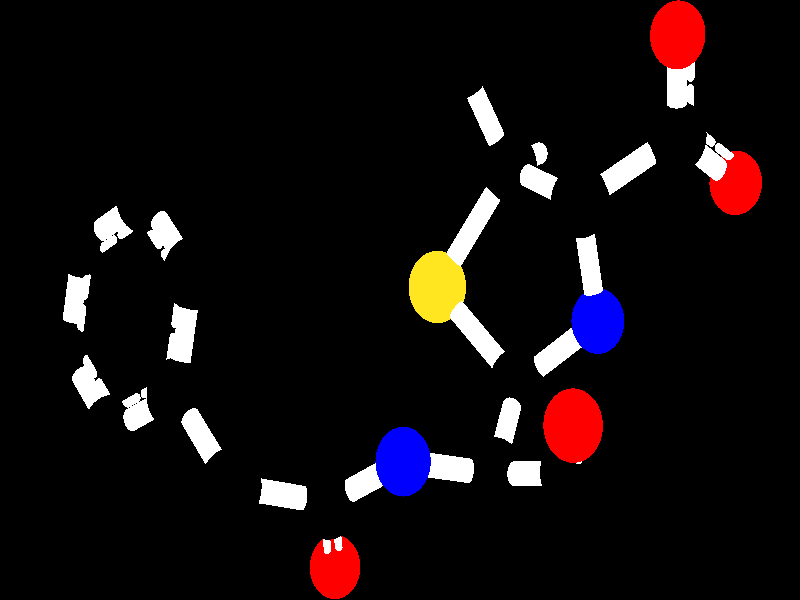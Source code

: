 camera {direction<0.0,0.0,  -2.835>
 location <0.0 , 0.0 , 0.0>
 right 1.6747572422*x up y 
 }
#default { finish{phong   -1.000 ambient    0.500 diffuse    0.450 phong_size 13.750000}}
light_source{<4000.0000,4000.0000,9999.0000>  rgb<1.0,1.0,1.0>}
cylinder{<0.5831770897,0.1623020172,-21.1827487946>,
<1.7934250832,-1.0068441629,-20.6337356567>,
 0.1400000006
open
pigment{color rgb<1.00001,1.0000,1.0000>}}
sphere{<0.5831770897,0.1623020172,-21.1827487946>, 0.1400000006
pigment{color rgb<1.00001,1.0000,1.0000>}}
sphere{<1.7934250832,-1.0068441629,-20.6337356567>, 0.1400000006
pigment{color rgb<1.00001,1.0000,1.0000>}}
cylinder{<1.6836094856,1.6327886581,-20.8864383698>,
<0.5831737518,0.1622954607,-21.1827507019>,
 0.1400000006
open
pigment{color rgb<1.00001,1.0000,1.0000>}}
sphere{<1.6836094856,1.6327886581,-20.8864383698>, 0.1400000006
pigment{color rgb<1.00001,1.0000,1.0000>}}
sphere{<0.5831737518,0.1622954607,-21.1827507019>, 0.1400000006
pigment{color rgb<1.00001,1.0000,1.0000>}}
cylinder{<1.6836094856,1.6327886581,-20.8864383698>,
<2.4525864124,1.9720096588,-22.1480274200>,
 0.1400000006
open
pigment{color rgb<1.00001,1.0000,1.0000>}}
sphere{<1.6836094856,1.6327886581,-20.8864383698>, 0.1400000006
pigment{color rgb<1.00001,1.0000,1.0000>}}
sphere{<2.4525864124,1.9720096588,-22.1480274200>, 0.1400000006
pigment{color rgb<1.00001,1.0000,1.0000>}}
cylinder{<1.6836094856,1.6327886581,-20.8864383698>,
<0.9290263057,2.8551044464,-20.4834403992>,
 0.1400000006
open
pigment{color rgb<1.00001,1.0000,1.0000>}}
sphere{<1.6836094856,1.6327886581,-20.8864383698>, 0.1400000006
pigment{color rgb<1.00001,1.0000,1.0000>}}
sphere{<0.9290263057,2.8551044464,-20.4834403992>, 0.1400000006
pigment{color rgb<1.00001,1.0000,1.0000>}}
cylinder{<2.6291441917,1.1413536072,-19.7385177612>,
<1.6836051941,1.6327914000,-20.8864459991>,
 0.1400000006
open
pigment{color rgb<1.00001,1.0000,1.0000>}}
sphere{<2.6291441917,1.1413536072,-19.7385177612>, 0.1400000006
pigment{color rgb<1.00001,1.0000,1.0000>}}
sphere{<1.6836051941,1.6327914000,-20.8864459991>, 0.1400000006
pigment{color rgb<1.00001,1.0000,1.0000>}}
cylinder{<2.6291441917,1.1413536072,-19.7385177612>,
<4.0003066063,1.8912243843,-19.5961589813>,
 0.1400000006
open
pigment{color rgb<1.00001,1.0000,1.0000>}}
sphere{<2.6291441917,1.1413536072,-19.7385177612>, 0.1400000006
pigment{color rgb<1.00001,1.0000,1.0000>}}
sphere{<4.0003066063,1.8912243843,-19.5961589813>, 0.1400000006
pigment{color rgb<1.00001,1.0000,1.0000>}}
cylinder{<2.9339551926,-0.2494726181,-20.0893745422>,
<2.6291441917,1.1413561106,-19.7385158539>,
 0.1400000006
open
pigment{color rgb<1.00001,1.0000,1.0000>}}
sphere{<2.9339551926,-0.2494726181,-20.0893745422>, 0.1400000006
pigment{color rgb<1.00001,1.0000,1.0000>}}
sphere{<2.6291441917,1.1413561106,-19.7385158539>, 0.1400000006
pigment{color rgb<1.00001,1.0000,1.0000>}}
cylinder{<2.9339551926,-0.2494726181,-20.0893745422>,
<1.7934139967,-1.0068426132,-20.6337413788>,
 0.1400000006
open
pigment{color rgb<1.00001,1.0000,1.0000>}}
sphere{<2.9339551926,-0.2494726181,-20.0893745422>, 0.1400000006
pigment{color rgb<1.00001,1.0000,1.0000>}}
sphere{<1.7934139967,-1.0068426132,-20.6337413788>, 0.1400000006
pigment{color rgb<1.00001,1.0000,1.0000>}}
cylinder{<1.7934203148,-1.0068387985,-20.6337394714>,
<1.3623350859,-2.0027761459,-19.5535621643>,
 0.1400000006
open
pigment{color rgb<1.00001,1.0000,1.0000>}}
sphere{<1.7934203148,-1.0068387985,-20.6337394714>, 0.1400000006
pigment{color rgb<1.00001,1.0000,1.0000>}}
sphere{<1.3623350859,-2.0027761459,-19.5535621643>, 0.1400000006
pigment{color rgb<1.00001,1.0000,1.0000>}}
cylinder{<1.3623352051,-2.0027742386,-19.5535621643>,
<0.0436787605,-1.8045383692,-18.9973392487>,
 0.1400000006
open
pigment{color rgb<1.00001,1.0000,1.0000>}}
sphere{<1.3623352051,-2.0027742386,-19.5535621643>, 0.1400000006
pigment{color rgb<1.00001,1.0000,1.0000>}}
sphere{<0.0436787605,-1.8045383692,-18.9973392487>, 0.1400000006
pigment{color rgb<1.00001,1.0000,1.0000>}}
cylinder{<2.3342838287,-1.8720178604,-18.4317035675>,
<1.3623306751,-2.0027744770,-19.5535678864>,
 0.1400000006
open
pigment{color rgb<1.00001,1.0000,1.0000>}}
sphere{<2.3342838287,-1.8720178604,-18.4317035675>, 0.1400000006
pigment{color rgb<1.00001,1.0000,1.0000>}}
sphere{<1.3623306751,-2.0027744770,-19.5535678864>, 0.1400000006
pigment{color rgb<1.00001,1.0000,1.0000>}}
cylinder{<2.3035826683,-1.3109321594,-17.4006214142>,
<2.4112982750,-1.8967838287,-18.4090938568>,
 0.0560000017
open
pigment{color rgb<1.00001,1.0000,1.0000>}}
sphere{<2.3035826683,-1.3109321594,-17.4006214142>, 0.0560000017
pigment{color rgb<1.00001,1.0000,1.0000>}}
sphere{<2.4112982750,-1.8967838287,-18.4090938568>, 0.0560000017
pigment{color rgb<1.00001,1.0000,1.0000>}}
cylinder{<2.1495523453,-1.2614040375,-17.4458446503>,
<2.2572679520,-1.8472557068,-18.4543170929>,
 0.0560000017
open
pigment{color rgb<1.00001,1.0000,1.0000>}}
sphere{<2.1495523453,-1.2614040375,-17.4458446503>, 0.0560000017
pigment{color rgb<1.00001,1.0000,1.0000>}}
sphere{<2.2572679520,-1.8472557068,-18.4543170929>, 0.0560000017
pigment{color rgb<1.00001,1.0000,1.0000>}}
cylinder{<4.0002985001,1.8912200928,-19.5961608887>,
<5.0011630058,1.3881282806,-20.1785831451>,
 0.1400000006
open
pigment{color rgb<1.00001,1.0000,1.0000>}}
sphere{<4.0002985001,1.8912200928,-19.5961608887>, 0.1400000006
pigment{color rgb<1.00001,1.0000,1.0000>}}
sphere{<5.0011630058,1.3881282806,-20.1785831451>, 0.1400000006
pigment{color rgb<1.00001,1.0000,1.0000>}}
cylinder{<4.3555865288,1.9379081726,-19.6828041077>,
<4.5557584763,1.8372906446,-19.7992858887>,
 0.0560000017
open
pigment{color rgb<1.00001,1.0000,1.0000>}}
sphere{<4.3555865288,1.9379081726,-19.6828041077>, 0.0560000017
pigment{color rgb<1.00001,1.0000,1.0000>}}
sphere{<4.5557584763,1.8372906446,-19.7992858887>, 0.0560000017
pigment{color rgb<1.00001,1.0000,1.0000>}}
cylinder{<4.6758618355,1.7769184113,-19.8691787720>,
<4.8760337830,1.6763008833,-19.9856605530>,
 0.0560000017
open
pigment{color rgb<1.00001,1.0000,1.0000>}}
sphere{<4.6758618355,1.7769184113,-19.8691787720>, 0.0560000017
pigment{color rgb<1.00001,1.0000,1.0000>}}
sphere{<4.8760337830,1.6763008833,-19.9856605530>, 0.0560000017
pigment{color rgb<1.00001,1.0000,1.0000>}}
cylinder{<4.0002985001,1.8912200928,-19.5961608887>,
<3.8938980103,2.9587364197,-18.9936180115>,
 0.1400000006
open
pigment{color rgb<1.00001,1.0000,1.0000>}}
sphere{<4.0002985001,1.8912200928,-19.5961608887>, 0.1400000006
pigment{color rgb<1.00001,1.0000,1.0000>}}
sphere{<3.8938980103,2.9587364197,-18.9936180115>, 0.1400000006
pigment{color rgb<1.00001,1.0000,1.0000>}}
cylinder{<4.1763229370,2.1903209686,-19.4919567108>,
<4.1550426483,2.4038233757,-19.3714466095>,
 0.0560000017
open
pigment{color rgb<1.00001,1.0000,1.0000>}}
sphere{<4.1763229370,2.1903209686,-19.4919567108>, 0.0560000017
pigment{color rgb<1.00001,1.0000,1.0000>}}
sphere{<4.1550426483,2.4038233757,-19.3714466095>, 0.0560000017
pigment{color rgb<1.00001,1.0000,1.0000>}}
cylinder{<4.1422758102,2.5319252014,-19.2991447449>,
<4.1209955215,2.7454276085,-19.1786346436>,
 0.0560000017
open
pigment{color rgb<1.00001,1.0000,1.0000>}}
sphere{<4.1422758102,2.5319252014,-19.2991447449>, 0.0560000017
pigment{color rgb<1.00001,1.0000,1.0000>}}
sphere{<4.1209955215,2.7454276085,-19.1786346436>, 0.0560000017
pigment{color rgb<1.00001,1.0000,1.0000>}}
cylinder{<0.0436854362,-1.8045396805,-18.9973430634>,
<-1.0344144106,-2.3286259174,-19.5719375610>,
 0.1400000006
open
pigment{color rgb<1.00001,1.0000,1.0000>}}
sphere{<0.0436854362,-1.8045396805,-18.9973430634>, 0.1400000006
pigment{color rgb<1.00001,1.0000,1.0000>}}
sphere{<-1.0344144106,-2.3286259174,-19.5719375610>, 0.1400000006
pigment{color rgb<1.00001,1.0000,1.0000>}}
cylinder{<-0.9526004791,-2.3128805161,-19.5826988220>,
<-0.8988631964,-3.1945879459,-20.4635429382>,
 0.0560000017
open
pigment{color rgb<1.00001,1.0000,1.0000>}}
sphere{<-0.9526004791,-2.3128805161,-19.5826988220>, 0.0560000017
pigment{color rgb<1.00001,1.0000,1.0000>}}
sphere{<-0.8988631964,-3.1945879459,-20.4635429382>, 0.0560000017
pigment{color rgb<1.00001,1.0000,1.0000>}}
cylinder{<-1.1162142754,-2.3443641663,-19.5611667633>,
<-1.0624769926,-3.2260715961,-20.4420108795>,
 0.0560000017
open
pigment{color rgb<1.00001,1.0000,1.0000>}}
sphere{<-1.1162142754,-2.3443641663,-19.5611667633>, 0.0560000017
pigment{color rgb<1.00001,1.0000,1.0000>}}
sphere{<-1.0624769926,-3.2260715961,-20.4420108795>, 0.0560000017
pigment{color rgb<1.00001,1.0000,1.0000>}}
cylinder{<-1.0344066620,-2.3286228180,-19.5719337463>,
<-2.3580293655,-2.0662305355,-18.8912239075>,
 0.1400000006
open
pigment{color rgb<1.00001,1.0000,1.0000>}}
sphere{<-1.0344066620,-2.3286228180,-19.5719337463>, 0.1400000006
pigment{color rgb<1.00001,1.0000,1.0000>}}
sphere{<-2.3580293655,-2.0662305355,-18.8912239075>, 0.1400000006
pigment{color rgb<1.00001,1.0000,1.0000>}}
cylinder{<-2.3580236435,-2.0662326813,-18.8912277222>,
<-3.2535774708,-1.0919847488,-19.6976623535>,
 0.1400000006
open
pigment{color rgb<1.00001,1.0000,1.0000>}}
sphere{<-2.3580236435,-2.0662326813,-18.8912277222>, 0.1400000006
pigment{color rgb<1.00001,1.0000,1.0000>}}
sphere{<-3.2535774708,-1.0919847488,-19.6976623535>, 0.1400000006
pigment{color rgb<1.00001,1.0000,1.0000>}}
cylinder{<-3.2535748482,-1.0919876099,-19.6976604462>,
<-4.3351445198,-1.5619671345,-20.3987865448>,
 0.1400000006
open
pigment{color rgb<1.00001,1.0000,1.0000>}}
sphere{<-3.2535748482,-1.0919876099,-19.6976604462>, 0.1400000006
pigment{color rgb<1.00001,1.0000,1.0000>}}
sphere{<-4.3351445198,-1.5619671345,-20.3987865448>, 0.1400000006
pigment{color rgb<1.00001,1.0000,1.0000>}}
cylinder{<-3.5677456856,-1.0077342987,-19.9137897491>,
<-3.7840595245,-1.1017295122,-20.0540161133>,
 0.0560000017
open
pigment{color rgb<1.00001,1.0000,1.0000>}}
sphere{<-3.5677456856,-1.0077342987,-19.9137897491>, 0.0560000017
pigment{color rgb<1.00001,1.0000,1.0000>}}
sphere{<-3.7840595245,-1.1017295122,-20.0540161133>, 0.0560000017
pigment{color rgb<1.00001,1.0000,1.0000>}}
cylinder{<-3.9138479233,-1.1581268311,-20.1381492615>,
<-4.1301617622,-1.2521220446,-20.2783756256>,
 0.0560000017
open
pigment{color rgb<1.00001,1.0000,1.0000>}}
sphere{<-3.9138479233,-1.1581268311,-20.1381492615>, 0.0560000017
pigment{color rgb<1.00001,1.0000,1.0000>}}
sphere{<-4.1301617622,-1.2521220446,-20.2783756256>, 0.0560000017
pigment{color rgb<1.00001,1.0000,1.0000>}}
cylinder{<-3.2535748482,-1.0919876099,-19.6976604462>,
<-2.9963984489,0.3025125265,-19.6033897400>,
 0.1400000006
open
pigment{color rgb<1.00001,1.0000,1.0000>}}
sphere{<-3.2535748482,-1.0919876099,-19.6976604462>, 0.1400000006
pigment{color rgb<1.00001,1.0000,1.0000>}}
sphere{<-2.9963984489,0.3025125265,-19.6033897400>, 0.1400000006
pigment{color rgb<1.00001,1.0000,1.0000>}}
cylinder{<-3.3619809151,-0.7180452347,-19.7917137146>,
<-3.3105468750,-0.4391453862,-19.7728576660>,
 0.0560000017
open
pigment{color rgb<1.00001,1.0000,1.0000>}}
sphere{<-3.3619809151,-0.7180452347,-19.7917137146>, 0.0560000017
pigment{color rgb<1.00001,1.0000,1.0000>}}
sphere{<-3.3105468750,-0.4391453862,-19.7728576660>, 0.0560000017
pigment{color rgb<1.00001,1.0000,1.0000>}}
cylinder{<-3.2796845436,-0.2718057632,-19.7615432739>,
<-3.2282505035,0.0070940852,-19.7426872253>,
 0.0560000017
open
pigment{color rgb<1.00001,1.0000,1.0000>}}
sphere{<-3.2796845436,-0.2718057632,-19.7615432739>, 0.0560000017
pigment{color rgb<1.00001,1.0000,1.0000>}}
sphere{<-3.2282505035,0.0070940852,-19.7426872253>, 0.0560000017
pigment{color rgb<1.00001,1.0000,1.0000>}}
cylinder{<-4.3351383209,-1.5619630814,-20.3987808228>,
<-5.1610989571,-0.6507708430,-21.0226287842>,
 0.1400000006
open
pigment{color rgb<1.00001,1.0000,1.0000>}}
sphere{<-4.3351383209,-1.5619630814,-20.3987808228>, 0.1400000006
pigment{color rgb<1.00001,1.0000,1.0000>}}
sphere{<-5.1610989571,-0.6507708430,-21.0226287842>, 0.1400000006
pigment{color rgb<1.00001,1.0000,1.0000>}}
cylinder{<-4.4132709503,-1.1861152649,-20.4779567719>,
<-4.5784630775,-1.0038764477,-20.6027278900>,
 0.0560000017
open
pigment{color rgb<1.00001,1.0000,1.0000>}}
sphere{<-4.4132709503,-1.1861152649,-20.4779567719>, 0.0560000017
pigment{color rgb<1.00001,1.0000,1.0000>}}
sphere{<-4.5784630775,-1.0038764477,-20.6027278900>, 0.0560000017
pigment{color rgb<1.00001,1.0000,1.0000>}}
cylinder{<-4.6775794029,-0.8945360184,-20.6775856018>,
<-4.8427715302,-0.7122972608,-20.8023567200>,
 0.0560000017
open
pigment{color rgb<1.00001,1.0000,1.0000>}}
sphere{<-4.6775794029,-0.8945360184,-20.6775856018>, 0.0560000017
pigment{color rgb<1.00001,1.0000,1.0000>}}
sphere{<-4.8427715302,-0.7122972608,-20.8023567200>, 0.0560000017
pigment{color rgb<1.00001,1.0000,1.0000>}}
cylinder{<-5.1610960960,-0.6507768631,-21.0226230621>,
<-4.8967227936,0.6937706470,-20.8578052521>,
 0.1400000006
open
pigment{color rgb<1.00001,1.0000,1.0000>}}
sphere{<-5.1610960960,-0.6507768631,-21.0226230621>, 0.1400000006
pigment{color rgb<1.00001,1.0000,1.0000>}}
sphere{<-4.8967227936,0.6937706470,-20.8578052521>, 0.1400000006
pigment{color rgb<1.00001,1.0000,1.0000>}}
cylinder{<-4.9330062866,-0.3753509521,-20.8615760803>,
<-4.8801326752,-0.1064401269,-20.8286151886>,
 0.0560000017
open
pigment{color rgb<1.00001,1.0000,1.0000>}}
sphere{<-4.9330062866,-0.3753509521,-20.8615760803>, 0.0560000017
pigment{color rgb<1.00001,1.0000,1.0000>}}
sphere{<-4.8801326752,-0.1064401269,-20.8286151886>, 0.0560000017
pigment{color rgb<1.00001,1.0000,1.0000>}}
cylinder{<-4.8484072685,0.0549039841,-20.8088378906>,
<-4.7955336571,0.3238148093,-20.7758769989>,
 0.0560000017
open
pigment{color rgb<1.00001,1.0000,1.0000>}}
sphere{<-4.8484072685,0.0549039841,-20.8088378906>, 0.0560000017
pigment{color rgb<1.00001,1.0000,1.0000>}}
sphere{<-4.7955336571,0.3238148093,-20.7758769989>, 0.0560000017
pigment{color rgb<1.00001,1.0000,1.0000>}}
cylinder{<-4.8967223167,0.6937685013,-20.8578071594>,
<-3.8040030003,1.2065579891,-20.2367382050>,
 0.1400000006
open
pigment{color rgb<1.00001,1.0000,1.0000>}}
sphere{<-4.8967223167,0.6937685013,-20.8578071594>, 0.1400000006
pigment{color rgb<1.00001,1.0000,1.0000>}}
sphere{<-3.8040030003,1.2065579891,-20.2367382050>, 0.1400000006
pigment{color rgb<1.00001,1.0000,1.0000>}}
cylinder{<-4.5643453598,0.6224088669,-20.6716060638>,
<-4.3458018303,0.7249668241,-20.5473918915>,
 0.0560000017
open
pigment{color rgb<1.00001,1.0000,1.0000>}}
sphere{<-4.5643453598,0.6224088669,-20.6716060638>, 0.0560000017
pigment{color rgb<1.00001,1.0000,1.0000>}}
sphere{<-4.3458018303,0.7249668241,-20.5473918915>, 0.0560000017
pigment{color rgb<1.00001,1.0000,1.0000>}}
cylinder{<-4.2146754265,0.7865037918,-20.4728641510>,
<-3.9961318970,0.8890617490,-20.3486499786>,
 0.0560000017
open
pigment{color rgb<1.00001,1.0000,1.0000>}}
sphere{<-4.2146754265,0.7865037918,-20.4728641510>, 0.0560000017
pigment{color rgb<1.00001,1.0000,1.0000>}}
sphere{<-3.9961318970,0.8890617490,-20.3486499786>, 0.0560000017
pigment{color rgb<1.00001,1.0000,1.0000>}}
cylinder{<-3.8040094376,1.2065553665,-20.2367420197>,
<-2.9963948727,0.3025062084,-19.6033859253>,
 0.1400000006
open
pigment{color rgb<1.00001,1.0000,1.0000>}}
sphere{<-3.8040094376,1.2065553665,-20.2367420197>, 0.1400000006
pigment{color rgb<1.00001,1.0000,1.0000>}}
sphere{<-2.9963948727,0.3025062084,-19.6033859253>, 0.1400000006
pigment{color rgb<1.00001,1.0000,1.0000>}}
cylinder{<-3.7281136513,0.8323783875,-20.1587543488>,
<-3.5665903091,0.6515674591,-20.0320816040>,
 0.0560000017
open
pigment{color rgb<1.00001,1.0000,1.0000>}}
sphere{<-3.7281136513,0.8323783875,-20.1587543488>, 0.0560000017
pigment{color rgb<1.00001,1.0000,1.0000>}}
sphere{<-3.5665903091,0.6515674591,-20.0320816040>, 0.0560000017
pigment{color rgb<1.00001,1.0000,1.0000>}}
cylinder{<-3.4696769714,0.5430860519,-19.9560832977>,
<-3.3081536293,0.3622751534,-19.8294105530>,
 0.0560000017
open
pigment{color rgb<1.00001,1.0000,1.0000>}}
sphere{<-3.4696769714,0.5430860519,-19.9560832977>, 0.0560000017
pigment{color rgb<1.00001,1.0000,1.0000>}}
sphere{<-3.3081536293,0.3622751534,-19.8294105530>, 0.0560000017
pigment{color rgb<1.00001,1.0000,1.0000>}}
sphere{<3.8938965797,2.9587364197,-18.9936199188>, 0.3799999952
pigment{color rgb<1.0000,0.0000,0.0000>}}
sphere{<2.2265672684,-1.2861680984,-17.4232330322>, 0.3799999952
pigment{color rgb<1.0000,0.0000,0.0000>}}
sphere{<5.0011591911,1.3881311417,-20.1785812378>, 0.3799999952
pigment{color rgb<1.0000,0.0000,0.0000>}}
sphere{<-0.9806704521,-3.2103281021,-20.4527778625>, 0.3799999952
pigment{color rgb<1.0000,0.0000,0.0000>}}
sphere{<0.0436854362,-1.8045396805,-18.9973430634>, 0.3874999881
pigment{color rgb<0.0000,0.0000,1.0000>}}
sphere{<2.9339551926,-0.2494726181,-20.0893745422>, 0.3874999881
pigment{color rgb<0.0000,0.0000,1.0000>}}
sphere{<-1.0344066620,-2.3286228180,-19.5719337463>, 0.4250000119
pigment{color rgb<0.0000,0.0000,0.0000>}}
sphere{<1.3623352051,-2.0027742386,-19.5535621643>, 0.4250000119
pigment{color rgb<0.0000,0.0000,0.0000>}}
sphere{<1.7934203148,-1.0068387985,-20.6337394714>, 0.4250000119
pigment{color rgb<0.0000,0.0000,0.0000>}}
sphere{<4.0002985001,1.8912200928,-19.5961608887>, 0.4250000119
pigment{color rgb<0.0000,0.0000,0.0000>}}
sphere{<2.4525852203,1.9720115662,-22.1480255127>, 0.4250000119
pigment{color rgb<0.0000,0.0000,0.0000>}}
sphere{<2.3342838287,-1.8720178604,-18.4317035675>, 0.4250000119
pigment{color rgb<0.0000,0.0000,0.0000>}}
sphere{<0.9290275574,2.8551025391,-20.4834403992>, 0.4250000119
pigment{color rgb<0.0000,0.0000,0.0000>}}
sphere{<-2.3580236435,-2.0662326813,-18.8912277222>, 0.4250000119
pigment{color rgb<0.0000,0.0000,0.0000>}}
sphere{<1.6836094856,1.6327886581,-20.8864383698>, 0.4250000119
pigment{color rgb<0.0000,0.0000,0.0000>}}
sphere{<2.6291441917,1.1413536072,-19.7385177612>, 0.4250000119
pigment{color rgb<0.0000,0.0000,0.0000>}}
sphere{<-3.2535748482,-1.0919876099,-19.6976604462>, 0.4250000119
pigment{color rgb<0.0000,0.0000,0.0000>}}
sphere{<-4.3351383209,-1.5619630814,-20.3987808228>, 0.4250000119
pigment{color rgb<0.0000,0.0000,0.0000>}}
sphere{<-5.1610960960,-0.6507768631,-21.0226230621>, 0.4250000119
pigment{color rgb<0.0000,0.0000,0.0000>}}
sphere{<-4.8967223167,0.6937685013,-20.8578071594>, 0.4250000119
pigment{color rgb<0.0000,0.0000,0.0000>}}
sphere{<-3.8040094376,1.2065553665,-20.2367420197>, 0.4250000119
pigment{color rgb<0.0000,0.0000,0.0000>}}
sphere{<-2.9963989258,0.3025093079,-19.6033878326>, 0.4250000119
pigment{color rgb<0.0000,0.0000,0.0000>}}
sphere{<0.5831775665,0.1623020172,-21.1827487946>, 0.4499999881
pigment{color rgb<1.0000,0.9000,0.1300>}}
